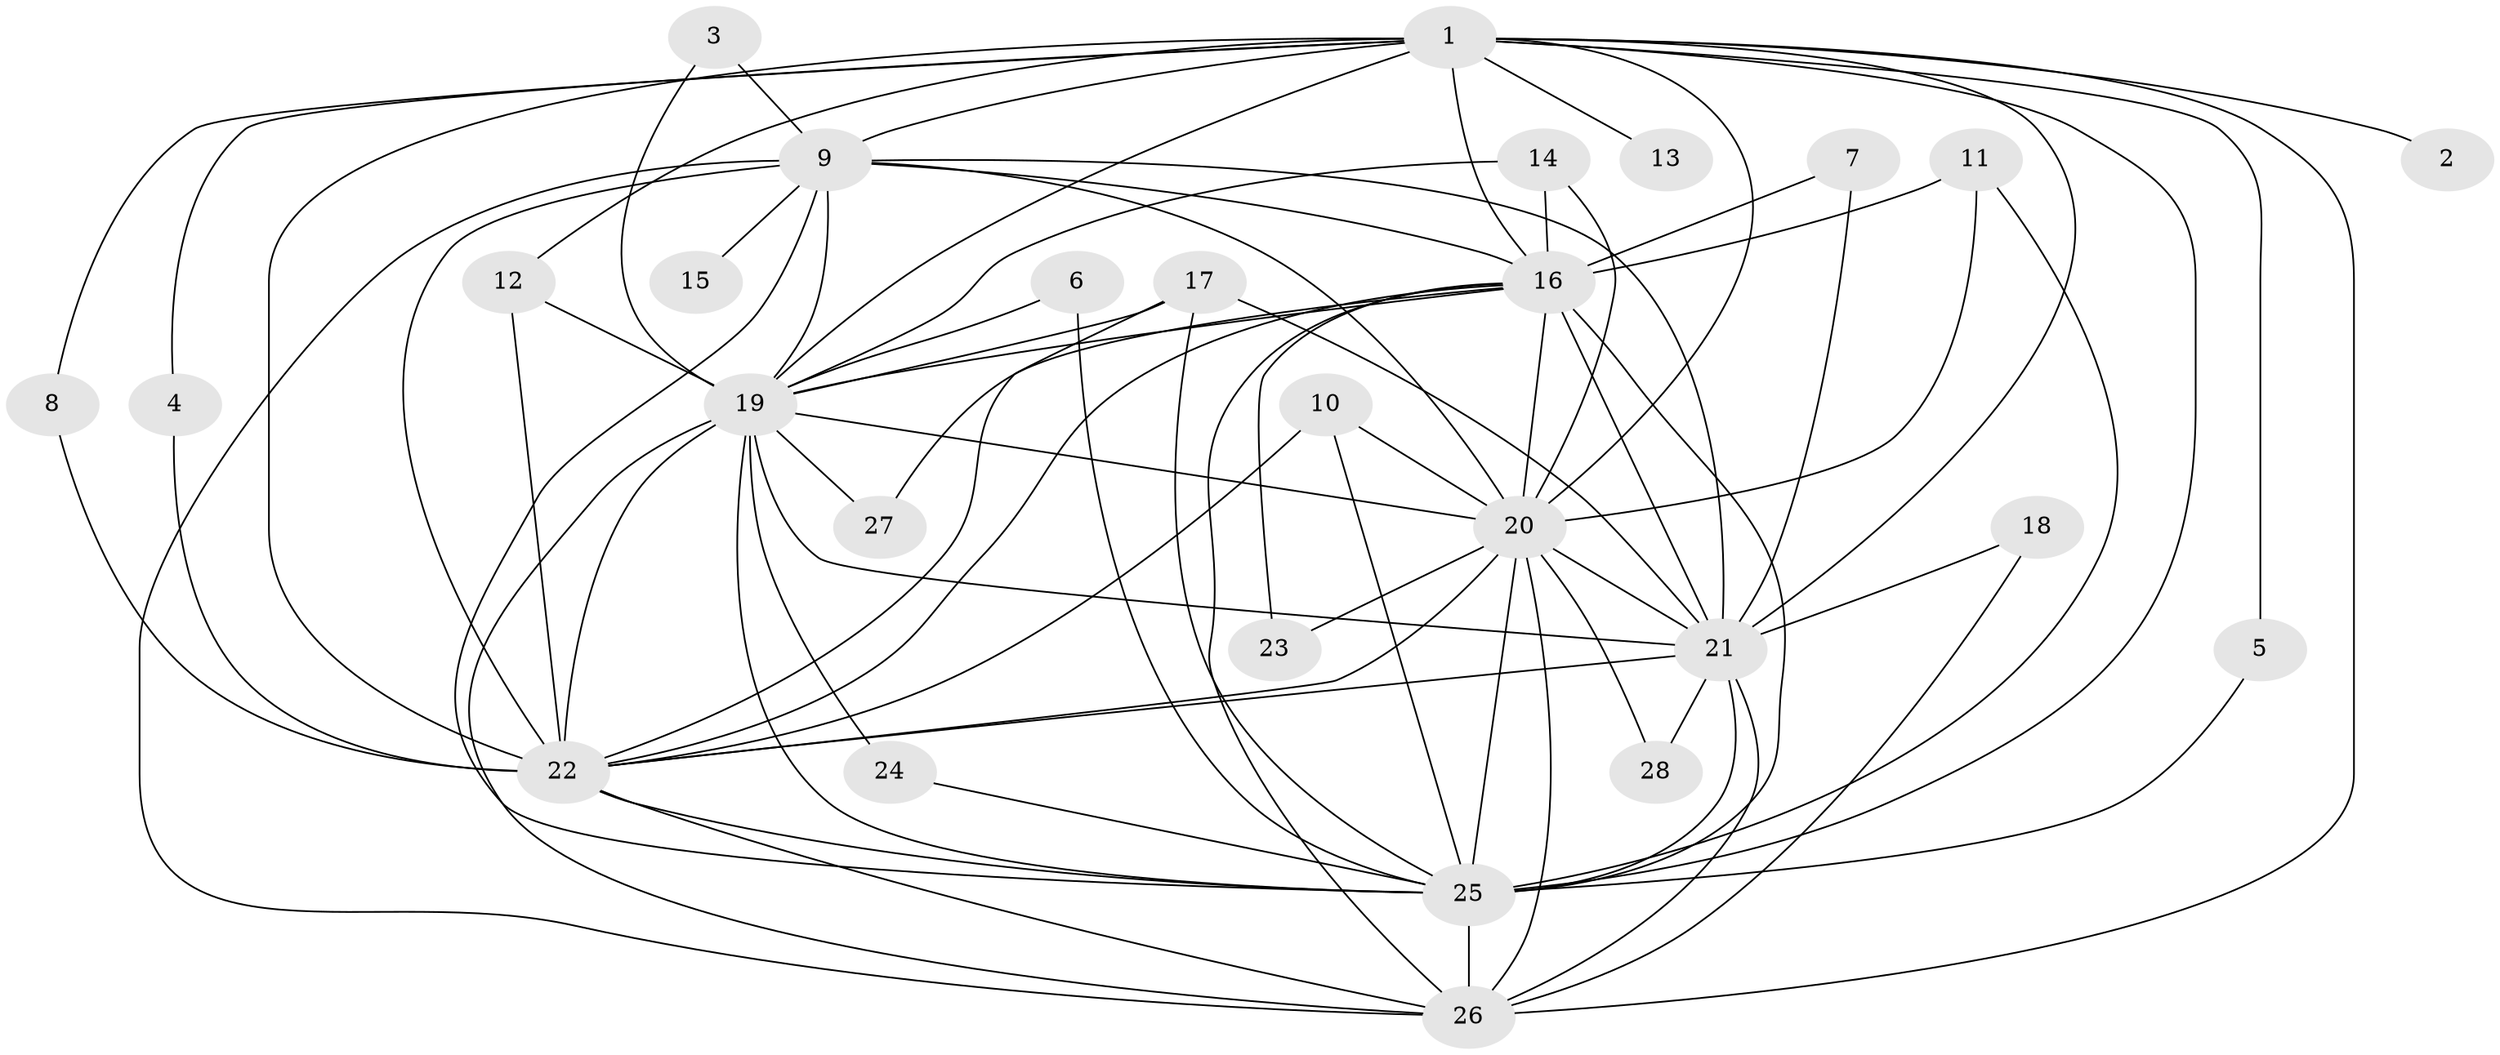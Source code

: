 // original degree distribution, {13: 0.05357142857142857, 18: 0.07142857142857142, 20: 0.03571428571428571, 16: 0.017857142857142856, 2: 0.625, 3: 0.14285714285714285, 5: 0.017857142857142856, 4: 0.03571428571428571}
// Generated by graph-tools (version 1.1) at 2025/25/03/09/25 03:25:44]
// undirected, 28 vertices, 77 edges
graph export_dot {
graph [start="1"]
  node [color=gray90,style=filled];
  1;
  2;
  3;
  4;
  5;
  6;
  7;
  8;
  9;
  10;
  11;
  12;
  13;
  14;
  15;
  16;
  17;
  18;
  19;
  20;
  21;
  22;
  23;
  24;
  25;
  26;
  27;
  28;
  1 -- 2 [weight=1.0];
  1 -- 4 [weight=1.0];
  1 -- 5 [weight=1.0];
  1 -- 8 [weight=1.0];
  1 -- 9 [weight=3.0];
  1 -- 12 [weight=1.0];
  1 -- 13 [weight=1.0];
  1 -- 16 [weight=2.0];
  1 -- 19 [weight=3.0];
  1 -- 20 [weight=2.0];
  1 -- 21 [weight=2.0];
  1 -- 22 [weight=2.0];
  1 -- 25 [weight=3.0];
  1 -- 26 [weight=2.0];
  3 -- 9 [weight=1.0];
  3 -- 19 [weight=1.0];
  4 -- 22 [weight=1.0];
  5 -- 25 [weight=1.0];
  6 -- 19 [weight=1.0];
  6 -- 25 [weight=1.0];
  7 -- 16 [weight=1.0];
  7 -- 21 [weight=1.0];
  8 -- 22 [weight=1.0];
  9 -- 15 [weight=1.0];
  9 -- 16 [weight=1.0];
  9 -- 19 [weight=1.0];
  9 -- 20 [weight=1.0];
  9 -- 21 [weight=1.0];
  9 -- 22 [weight=1.0];
  9 -- 25 [weight=1.0];
  9 -- 26 [weight=1.0];
  10 -- 20 [weight=2.0];
  10 -- 22 [weight=1.0];
  10 -- 25 [weight=1.0];
  11 -- 16 [weight=1.0];
  11 -- 20 [weight=1.0];
  11 -- 25 [weight=1.0];
  12 -- 19 [weight=1.0];
  12 -- 22 [weight=1.0];
  14 -- 16 [weight=1.0];
  14 -- 19 [weight=1.0];
  14 -- 20 [weight=1.0];
  16 -- 19 [weight=1.0];
  16 -- 20 [weight=3.0];
  16 -- 21 [weight=1.0];
  16 -- 22 [weight=1.0];
  16 -- 23 [weight=1.0];
  16 -- 25 [weight=2.0];
  16 -- 26 [weight=1.0];
  16 -- 27 [weight=2.0];
  17 -- 19 [weight=1.0];
  17 -- 21 [weight=2.0];
  17 -- 22 [weight=1.0];
  17 -- 25 [weight=1.0];
  18 -- 21 [weight=1.0];
  18 -- 26 [weight=1.0];
  19 -- 20 [weight=1.0];
  19 -- 21 [weight=2.0];
  19 -- 22 [weight=3.0];
  19 -- 24 [weight=1.0];
  19 -- 25 [weight=2.0];
  19 -- 26 [weight=2.0];
  19 -- 27 [weight=1.0];
  20 -- 21 [weight=2.0];
  20 -- 22 [weight=1.0];
  20 -- 23 [weight=1.0];
  20 -- 25 [weight=1.0];
  20 -- 26 [weight=1.0];
  20 -- 28 [weight=1.0];
  21 -- 22 [weight=1.0];
  21 -- 25 [weight=2.0];
  21 -- 26 [weight=2.0];
  21 -- 28 [weight=2.0];
  22 -- 25 [weight=2.0];
  22 -- 26 [weight=1.0];
  24 -- 25 [weight=1.0];
  25 -- 26 [weight=2.0];
}
